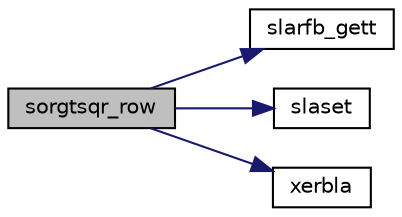 digraph "sorgtsqr_row"
{
 // LATEX_PDF_SIZE
  edge [fontname="Helvetica",fontsize="10",labelfontname="Helvetica",labelfontsize="10"];
  node [fontname="Helvetica",fontsize="10",shape=record];
  rankdir="LR";
  Node1 [label="sorgtsqr_row",height=0.2,width=0.4,color="black", fillcolor="grey75", style="filled", fontcolor="black",tooltip="SORGTSQR_ROW"];
  Node1 -> Node2 [color="midnightblue",fontsize="10",style="solid",fontname="Helvetica"];
  Node2 [label="slarfb_gett",height=0.2,width=0.4,color="black", fillcolor="white", style="filled",URL="$slarfb__gett_8f.html#a6521ec34bf3a213c11cd18be2b3dea9f",tooltip="SLARFB_GETT"];
  Node1 -> Node3 [color="midnightblue",fontsize="10",style="solid",fontname="Helvetica"];
  Node3 [label="slaset",height=0.2,width=0.4,color="black", fillcolor="white", style="filled",URL="$slaset_8f.html#a6174184453f17ad7cc3488044325d5ac",tooltip="SLASET initializes the off-diagonal elements and the diagonal elements of a matrix to given values."];
  Node1 -> Node4 [color="midnightblue",fontsize="10",style="solid",fontname="Helvetica"];
  Node4 [label="xerbla",height=0.2,width=0.4,color="black", fillcolor="white", style="filled",URL="$xerbla_8f.html#a377ee61015baf8dea7770b3a404b1c07",tooltip="XERBLA"];
}
